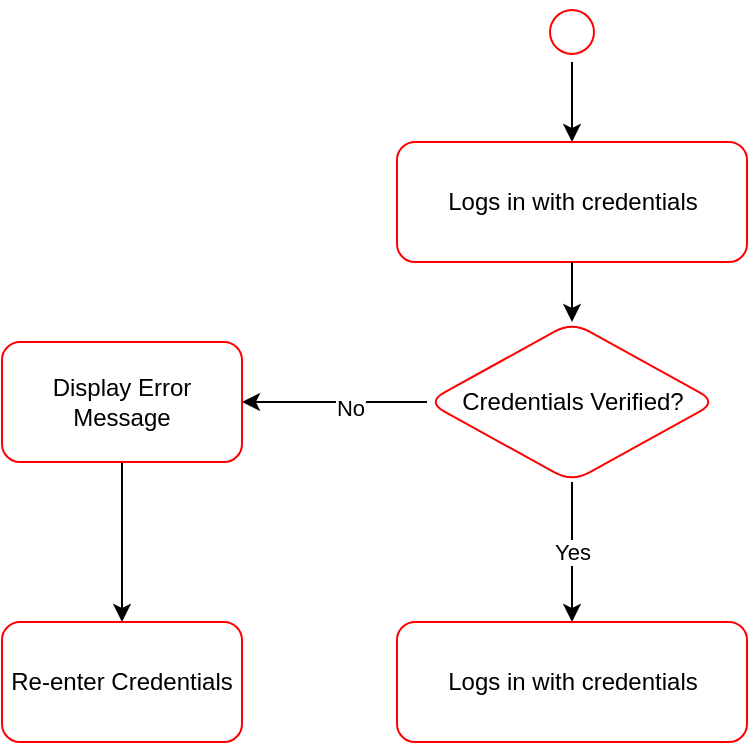 <mxfile version="24.8.6">
  <diagram name="Page-1" id="lkc6xWLlDGLeA_boxeG3">
    <mxGraphModel dx="1194" dy="535" grid="1" gridSize="10" guides="1" tooltips="1" connect="1" arrows="1" fold="1" page="1" pageScale="1" pageWidth="850" pageHeight="1100" math="0" shadow="0">
      <root>
        <mxCell id="0" />
        <mxCell id="1" parent="0" />
        <mxCell id="hT2Q-yJEOAckeOupxTLc-16" value="" style="edgeStyle=orthogonalEdgeStyle;rounded=0;orthogonalLoop=1;jettySize=auto;html=1;" edge="1" parent="1" source="hT2Q-yJEOAckeOupxTLc-8" target="hT2Q-yJEOAckeOupxTLc-9">
          <mxGeometry relative="1" as="geometry" />
        </mxCell>
        <mxCell id="hT2Q-yJEOAckeOupxTLc-8" value="" style="ellipse;html=1;shape=startState;fillColor=#FFFFFF;strokeColor=#ff0000;" vertex="1" parent="1">
          <mxGeometry x="390" y="30" width="30" height="30" as="geometry" />
        </mxCell>
        <mxCell id="hT2Q-yJEOAckeOupxTLc-9" value="Logs in with credentials" style="rounded=1;whiteSpace=wrap;html=1;fillColor=#FFFFFF;strokeColor=#ff0000;" vertex="1" parent="1">
          <mxGeometry x="317.5" y="100" width="175" height="60" as="geometry" />
        </mxCell>
        <mxCell id="hT2Q-yJEOAckeOupxTLc-15" style="edgeStyle=orthogonalEdgeStyle;rounded=0;orthogonalLoop=1;jettySize=auto;html=1;exitX=0;exitY=0.5;exitDx=0;exitDy=0;entryX=1;entryY=0.5;entryDx=0;entryDy=0;" edge="1" parent="1" source="hT2Q-yJEOAckeOupxTLc-12" target="hT2Q-yJEOAckeOupxTLc-13">
          <mxGeometry relative="1" as="geometry" />
        </mxCell>
        <mxCell id="hT2Q-yJEOAckeOupxTLc-22" value="No" style="edgeLabel;html=1;align=center;verticalAlign=middle;resizable=0;points=[];" vertex="1" connectable="0" parent="hT2Q-yJEOAckeOupxTLc-15">
          <mxGeometry x="-0.168" y="3" relative="1" as="geometry">
            <mxPoint as="offset" />
          </mxGeometry>
        </mxCell>
        <mxCell id="hT2Q-yJEOAckeOupxTLc-20" value="Yes" style="edgeStyle=orthogonalEdgeStyle;rounded=0;orthogonalLoop=1;jettySize=auto;html=1;entryX=0.5;entryY=0;entryDx=0;entryDy=0;" edge="1" parent="1" source="hT2Q-yJEOAckeOupxTLc-12" target="hT2Q-yJEOAckeOupxTLc-21">
          <mxGeometry relative="1" as="geometry">
            <mxPoint x="405" y="340" as="targetPoint" />
          </mxGeometry>
        </mxCell>
        <mxCell id="hT2Q-yJEOAckeOupxTLc-12" value="Credentials Verified?" style="rhombus;whiteSpace=wrap;html=1;fillColor=#FFFFFF;strokeColor=#ff0000;rounded=1;" vertex="1" parent="1">
          <mxGeometry x="332.5" y="190" width="145" height="80" as="geometry" />
        </mxCell>
        <mxCell id="hT2Q-yJEOAckeOupxTLc-18" style="edgeStyle=orthogonalEdgeStyle;rounded=0;orthogonalLoop=1;jettySize=auto;html=1;entryX=0.5;entryY=0;entryDx=0;entryDy=0;" edge="1" parent="1" source="hT2Q-yJEOAckeOupxTLc-13" target="hT2Q-yJEOAckeOupxTLc-14">
          <mxGeometry relative="1" as="geometry" />
        </mxCell>
        <mxCell id="hT2Q-yJEOAckeOupxTLc-13" value="Display Error Message" style="whiteSpace=wrap;html=1;fillColor=#FFFFFF;strokeColor=#ff0000;rounded=1;" vertex="1" parent="1">
          <mxGeometry x="120" y="200" width="120" height="60" as="geometry" />
        </mxCell>
        <mxCell id="hT2Q-yJEOAckeOupxTLc-14" value="Re-enter Credentials" style="whiteSpace=wrap;html=1;fillColor=#FFFFFF;strokeColor=#ff0000;rounded=1;" vertex="1" parent="1">
          <mxGeometry x="120" y="340" width="120" height="60" as="geometry" />
        </mxCell>
        <mxCell id="hT2Q-yJEOAckeOupxTLc-17" value="" style="edgeStyle=orthogonalEdgeStyle;rounded=0;orthogonalLoop=1;jettySize=auto;html=1;exitX=0.5;exitY=1;exitDx=0;exitDy=0;entryX=0.5;entryY=0;entryDx=0;entryDy=0;" edge="1" parent="1" source="hT2Q-yJEOAckeOupxTLc-9" target="hT2Q-yJEOAckeOupxTLc-12">
          <mxGeometry relative="1" as="geometry">
            <mxPoint x="492.5" y="190" as="sourcePoint" />
            <mxPoint x="492.5" y="230" as="targetPoint" />
          </mxGeometry>
        </mxCell>
        <mxCell id="hT2Q-yJEOAckeOupxTLc-21" value="Logs in with credentials" style="rounded=1;whiteSpace=wrap;html=1;fillColor=#FFFFFF;strokeColor=#ff0000;" vertex="1" parent="1">
          <mxGeometry x="317.5" y="340" width="175" height="60" as="geometry" />
        </mxCell>
      </root>
    </mxGraphModel>
  </diagram>
</mxfile>
